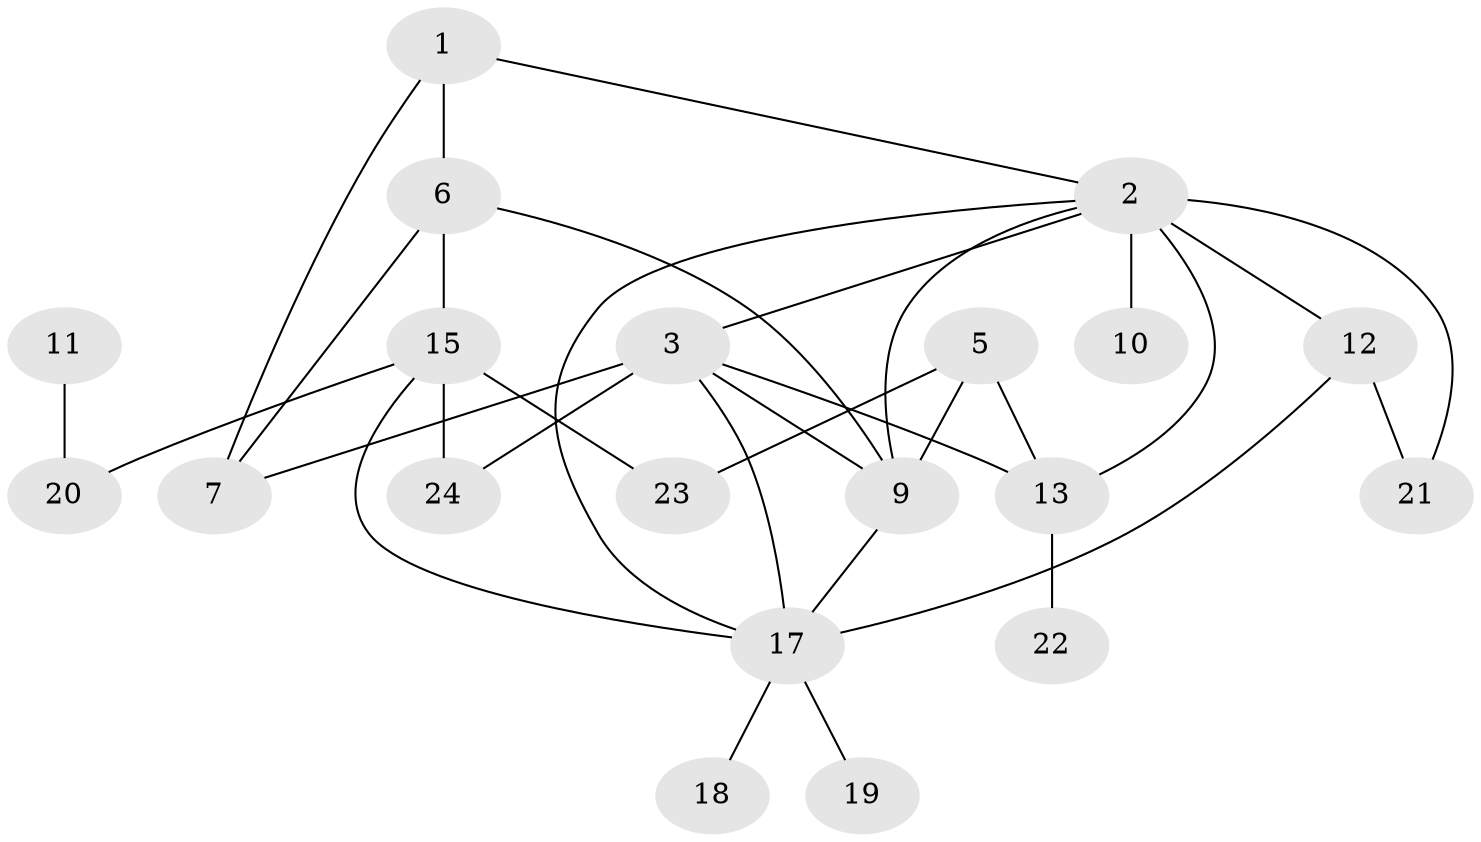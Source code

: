 // original degree distribution, {3: 0.21568627450980393, 4: 0.17647058823529413, 5: 0.11764705882352941, 0: 0.09803921568627451, 2: 0.2549019607843137, 1: 0.13725490196078433}
// Generated by graph-tools (version 1.1) at 2025/33/03/09/25 02:33:34]
// undirected, 20 vertices, 32 edges
graph export_dot {
graph [start="1"]
  node [color=gray90,style=filled];
  1;
  2;
  3;
  5;
  6;
  7;
  9;
  10;
  11;
  12;
  13;
  15;
  17;
  18;
  19;
  20;
  21;
  22;
  23;
  24;
  1 -- 2 [weight=1.0];
  1 -- 6 [weight=1.0];
  1 -- 7 [weight=1.0];
  2 -- 3 [weight=1.0];
  2 -- 9 [weight=1.0];
  2 -- 10 [weight=2.0];
  2 -- 12 [weight=2.0];
  2 -- 13 [weight=1.0];
  2 -- 17 [weight=1.0];
  2 -- 21 [weight=1.0];
  3 -- 7 [weight=2.0];
  3 -- 9 [weight=1.0];
  3 -- 13 [weight=2.0];
  3 -- 17 [weight=1.0];
  3 -- 24 [weight=2.0];
  5 -- 9 [weight=1.0];
  5 -- 13 [weight=1.0];
  5 -- 23 [weight=2.0];
  6 -- 7 [weight=1.0];
  6 -- 9 [weight=1.0];
  6 -- 15 [weight=1.0];
  9 -- 17 [weight=1.0];
  11 -- 20 [weight=1.0];
  12 -- 17 [weight=1.0];
  12 -- 21 [weight=1.0];
  13 -- 22 [weight=1.0];
  15 -- 17 [weight=1.0];
  15 -- 20 [weight=1.0];
  15 -- 23 [weight=2.0];
  15 -- 24 [weight=1.0];
  17 -- 18 [weight=1.0];
  17 -- 19 [weight=1.0];
}
